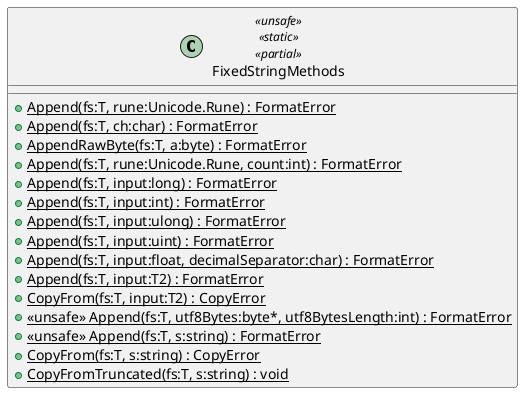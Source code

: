 @startuml
class FixedStringMethods <<unsafe>> <<static>> <<partial>> {
    + {static} Append(fs:T, rune:Unicode.Rune) : FormatError
    + {static} Append(fs:T, ch:char) : FormatError
    + {static} AppendRawByte(fs:T, a:byte) : FormatError
    + {static} Append(fs:T, rune:Unicode.Rune, count:int) : FormatError
    + {static} Append(fs:T, input:long) : FormatError
    + {static} Append(fs:T, input:int) : FormatError
    + {static} Append(fs:T, input:ulong) : FormatError
    + {static} Append(fs:T, input:uint) : FormatError
    + {static} Append(fs:T, input:float, decimalSeparator:char) : FormatError
    + {static} Append(fs:T, input:T2) : FormatError
    + {static} CopyFrom(fs:T, input:T2) : CopyError
    + <<unsafe>> {static} Append(fs:T, utf8Bytes:byte*, utf8BytesLength:int) : FormatError
    + <<unsafe>> {static} Append(fs:T, s:string) : FormatError
    + {static} CopyFrom(fs:T, s:string) : CopyError
    + {static} CopyFromTruncated(fs:T, s:string) : void
}
@enduml
